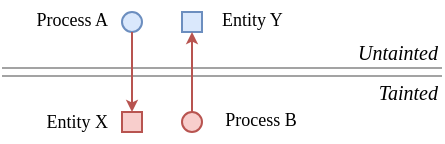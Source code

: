 <mxfile version="13.2.2" type="device"><diagram id="aysH5i_DKJ1CBLyyEQXs" name="Page-1"><mxGraphModel dx="442" dy="298" grid="1" gridSize="10" guides="1" tooltips="1" connect="1" arrows="1" fold="1" page="1" pageScale="1" pageWidth="827" pageHeight="1169" math="0" shadow="0"><root><mxCell id="0"/><mxCell id="1" parent="0"/><mxCell id="68kxYFb2zv57bCJKMpe9-2" value="" style="ellipse;whiteSpace=wrap;html=1;aspect=fixed;fillColor=#f8cecc;strokeColor=#b85450;" vertex="1" parent="1"><mxGeometry x="330" y="180" width="10" height="10" as="geometry"/></mxCell><mxCell id="68kxYFb2zv57bCJKMpe9-3" value="" style="shape=link;html=1;fillColor=#f5f5f5;strokeColor=#666666;opacity=60;" edge="1" parent="1"><mxGeometry width="50" height="50" relative="1" as="geometry"><mxPoint x="240" y="160" as="sourcePoint"/><mxPoint x="460" y="160" as="targetPoint"/></mxGeometry></mxCell><mxCell id="68kxYFb2zv57bCJKMpe9-4" value="" style="whiteSpace=wrap;html=1;aspect=fixed;fillColor=#f8cecc;strokeColor=#b85450;" vertex="1" parent="1"><mxGeometry x="300" y="180" width="10" height="10" as="geometry"/></mxCell><mxCell id="68kxYFb2zv57bCJKMpe9-5" value="" style="ellipse;whiteSpace=wrap;html=1;aspect=fixed;fillColor=#dae8fc;strokeColor=#6c8ebf;" vertex="1" parent="1"><mxGeometry x="300" y="130" width="10" height="10" as="geometry"/></mxCell><mxCell id="68kxYFb2zv57bCJKMpe9-6" value="" style="whiteSpace=wrap;html=1;aspect=fixed;fillColor=#dae8fc;strokeColor=#6c8ebf;" vertex="1" parent="1"><mxGeometry x="330" y="130" width="10" height="10" as="geometry"/></mxCell><mxCell id="68kxYFb2zv57bCJKMpe9-7" value="" style="endArrow=classic;html=1;exitX=0.5;exitY=0;exitDx=0;exitDy=0;entryX=0.5;entryY=1;entryDx=0;entryDy=0;endSize=3;fillColor=#f8cecc;strokeColor=#b85450;" edge="1" parent="1" source="68kxYFb2zv57bCJKMpe9-2" target="68kxYFb2zv57bCJKMpe9-6"><mxGeometry width="50" height="50" relative="1" as="geometry"><mxPoint x="260" y="210" as="sourcePoint"/><mxPoint x="310" y="160" as="targetPoint"/></mxGeometry></mxCell><mxCell id="68kxYFb2zv57bCJKMpe9-8" value="" style="endArrow=classic;html=1;exitX=0.5;exitY=1;exitDx=0;exitDy=0;entryX=0.5;entryY=0;entryDx=0;entryDy=0;fillColor=#f8cecc;strokeColor=#b85450;endSize=3;" edge="1" parent="1" source="68kxYFb2zv57bCJKMpe9-5" target="68kxYFb2zv57bCJKMpe9-4"><mxGeometry width="50" height="50" relative="1" as="geometry"><mxPoint x="270" y="210" as="sourcePoint"/><mxPoint x="320" y="160" as="targetPoint"/></mxGeometry></mxCell><mxCell id="68kxYFb2zv57bCJKMpe9-9" value="Process A" style="text;html=1;strokeColor=none;fillColor=none;align=right;verticalAlign=middle;whiteSpace=wrap;rounded=0;fontFamily=CMU Typewriter Text;fontSize=9;" vertex="1" parent="1"><mxGeometry x="250" y="124" width="45" height="20" as="geometry"/></mxCell><mxCell id="68kxYFb2zv57bCJKMpe9-10" value="Process B" style="text;html=1;strokeColor=none;fillColor=none;align=center;verticalAlign=middle;whiteSpace=wrap;rounded=0;fontFamily=CMU Typewriter Text;fontSize=9;" vertex="1" parent="1"><mxGeometry x="347" y="174" width="45" height="20" as="geometry"/></mxCell><mxCell id="68kxYFb2zv57bCJKMpe9-11" value="Entity X" style="text;html=1;strokeColor=none;fillColor=none;align=right;verticalAlign=middle;whiteSpace=wrap;rounded=0;fontFamily=CMU Typewriter Text;fontSize=9;spacingBottom=1;" vertex="1" parent="1"><mxGeometry x="250" y="175" width="45" height="20" as="geometry"/></mxCell><mxCell id="68kxYFb2zv57bCJKMpe9-12" value="Entity Y" style="text;html=1;strokeColor=none;fillColor=none;align=left;verticalAlign=middle;whiteSpace=wrap;rounded=0;fontFamily=CMU Typewriter Text;fontSize=9;" vertex="1" parent="1"><mxGeometry x="348" y="124" width="45" height="20" as="geometry"/></mxCell><mxCell id="68kxYFb2zv57bCJKMpe9-13" value="Tainted" style="text;html=1;strokeColor=none;fillColor=none;align=right;verticalAlign=middle;whiteSpace=wrap;rounded=0;fontFamily=Linux Libertine O;fontSize=10;fontStyle=2" vertex="1" parent="1"><mxGeometry x="420" y="160" width="40" height="20" as="geometry"/></mxCell><mxCell id="68kxYFb2zv57bCJKMpe9-14" value="Untainted" style="text;html=1;strokeColor=none;fillColor=none;align=right;verticalAlign=middle;whiteSpace=wrap;rounded=0;fontFamily=Linux Libertine O;fontSize=10;fontStyle=2" vertex="1" parent="1"><mxGeometry x="420" y="140" width="40" height="20" as="geometry"/></mxCell></root></mxGraphModel></diagram></mxfile>